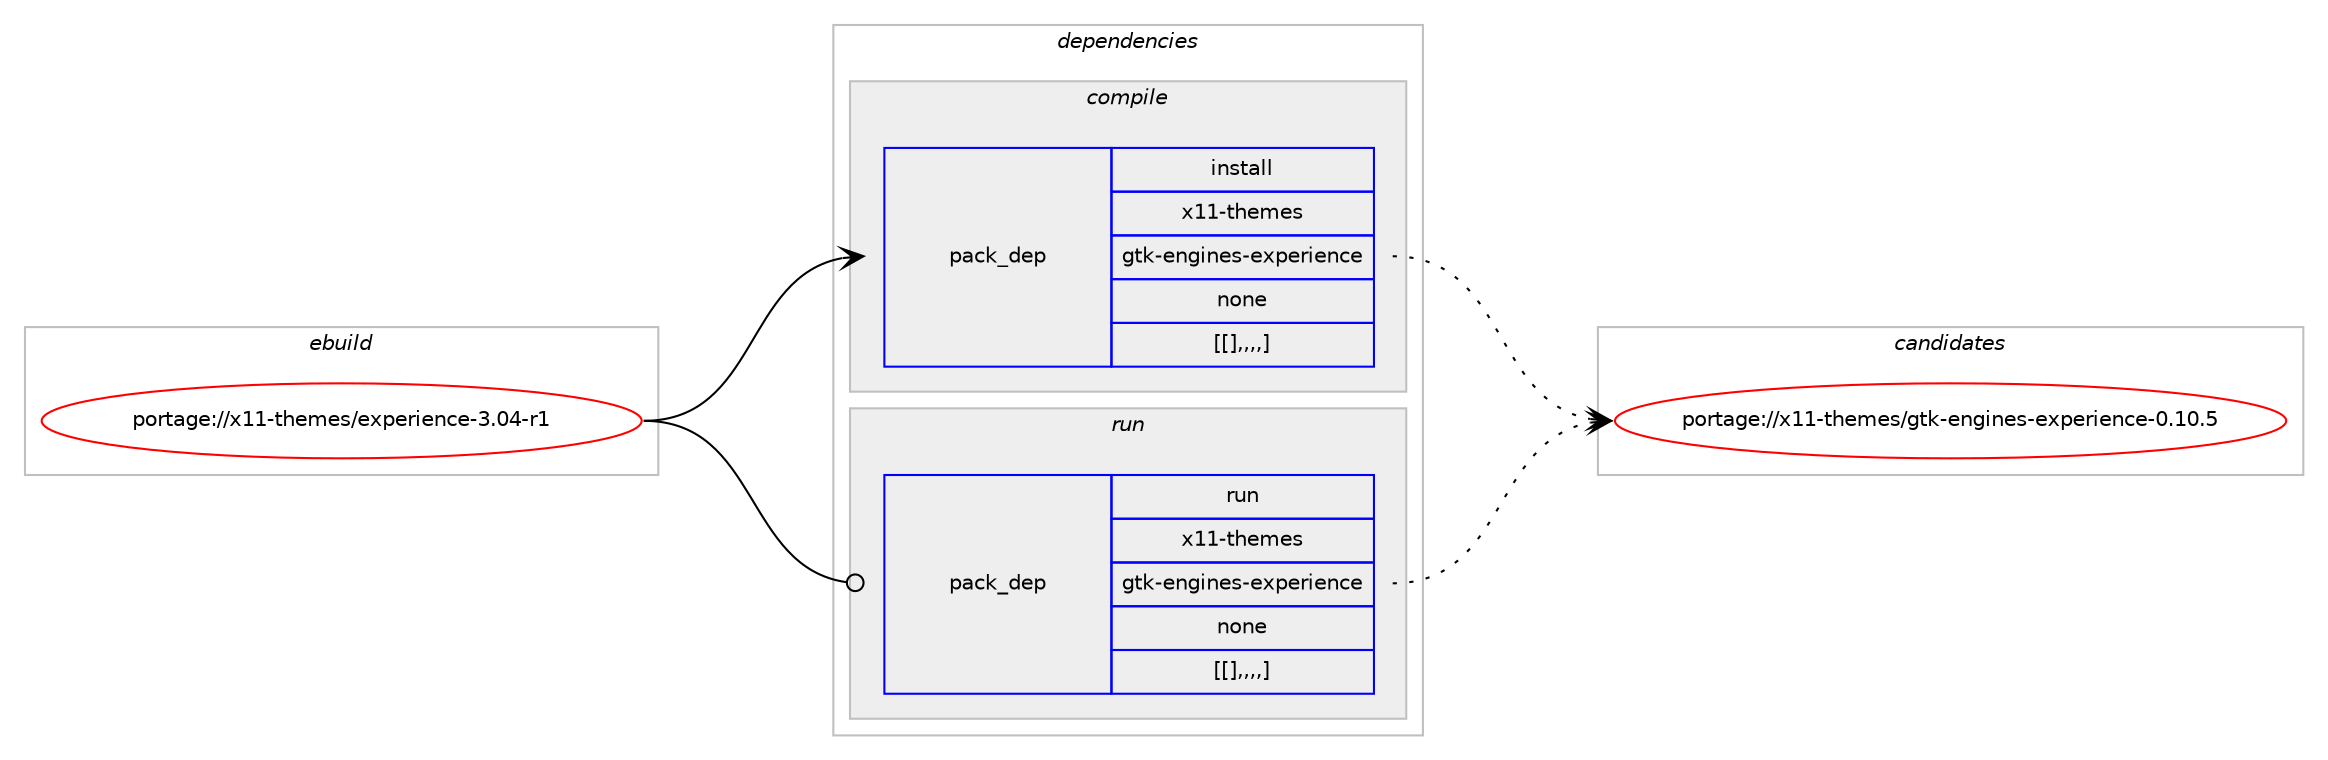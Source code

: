 digraph prolog {

# *************
# Graph options
# *************

newrank=true;
concentrate=true;
compound=true;
graph [rankdir=LR,fontname=Helvetica,fontsize=10,ranksep=1.5];#, ranksep=2.5, nodesep=0.2];
edge  [arrowhead=vee];
node  [fontname=Helvetica,fontsize=10];

# **********
# The ebuild
# **********

subgraph cluster_leftcol {
color=gray;
label=<<i>ebuild</i>>;
id [label="portage://x11-themes/experience-3.04-r1", color=red, width=4, href="../x11-themes/experience-3.04-r1.svg"];
}

# ****************
# The dependencies
# ****************

subgraph cluster_midcol {
color=gray;
label=<<i>dependencies</i>>;
subgraph cluster_compile {
fillcolor="#eeeeee";
style=filled;
label=<<i>compile</i>>;
subgraph pack2060 {
dependency2558 [label=<<TABLE BORDER="0" CELLBORDER="1" CELLSPACING="0" CELLPADDING="4" WIDTH="220"><TR><TD ROWSPAN="6" CELLPADDING="30">pack_dep</TD></TR><TR><TD WIDTH="110">install</TD></TR><TR><TD>x11-themes</TD></TR><TR><TD>gtk-engines-experience</TD></TR><TR><TD>none</TD></TR><TR><TD>[[],,,,]</TD></TR></TABLE>>, shape=none, color=blue];
}
id:e -> dependency2558:w [weight=20,style="solid",arrowhead="vee"];
}
subgraph cluster_compileandrun {
fillcolor="#eeeeee";
style=filled;
label=<<i>compile and run</i>>;
}
subgraph cluster_run {
fillcolor="#eeeeee";
style=filled;
label=<<i>run</i>>;
subgraph pack2063 {
dependency2561 [label=<<TABLE BORDER="0" CELLBORDER="1" CELLSPACING="0" CELLPADDING="4" WIDTH="220"><TR><TD ROWSPAN="6" CELLPADDING="30">pack_dep</TD></TR><TR><TD WIDTH="110">run</TD></TR><TR><TD>x11-themes</TD></TR><TR><TD>gtk-engines-experience</TD></TR><TR><TD>none</TD></TR><TR><TD>[[],,,,]</TD></TR></TABLE>>, shape=none, color=blue];
}
id:e -> dependency2561:w [weight=20,style="solid",arrowhead="odot"];
}
}

# **************
# The candidates
# **************

subgraph cluster_choices {
rank=same;
color=gray;
label=<<i>candidates</i>>;

subgraph choice2058 {
color=black;
nodesep=1;
choice1204949451161041011091011154710311610745101110103105110101115451011201121011141051011109910145484649484653 [label="portage://x11-themes/gtk-engines-experience-0.10.5", color=red, width=4,href="../x11-themes/gtk-engines-experience-0.10.5.svg"];
dependency2558:e -> choice1204949451161041011091011154710311610745101110103105110101115451011201121011141051011109910145484649484653:w [style=dotted,weight="100"];
}
subgraph choice2060 {
color=black;
nodesep=1;
choice1204949451161041011091011154710311610745101110103105110101115451011201121011141051011109910145484649484653 [label="portage://x11-themes/gtk-engines-experience-0.10.5", color=red, width=4,href="../x11-themes/gtk-engines-experience-0.10.5.svg"];
dependency2561:e -> choice1204949451161041011091011154710311610745101110103105110101115451011201121011141051011109910145484649484653:w [style=dotted,weight="100"];
}
}

}
